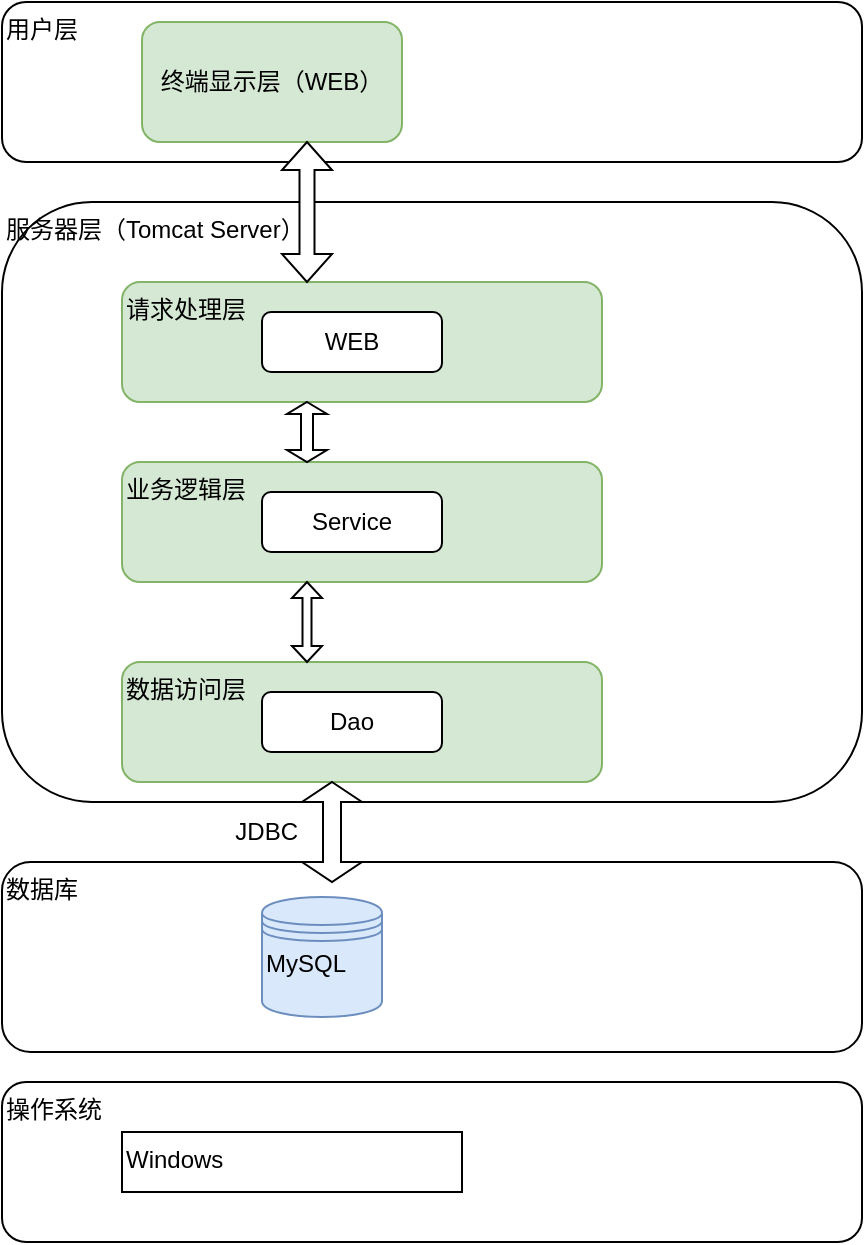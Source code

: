 <mxfile version="14.7.3" type="github">
  <diagram id="prtHgNgQTEPvFCAcTncT" name="Page-1">
    <mxGraphModel dx="1038" dy="547" grid="1" gridSize="10" guides="1" tooltips="1" connect="1" arrows="1" fold="1" page="1" pageScale="1" pageWidth="827" pageHeight="1169" math="0" shadow="0">
      <root>
        <mxCell id="0" />
        <mxCell id="1" parent="0" />
        <mxCell id="Hp5FtpzESSWTsJGM-x1K-1" value="用户层" style="rounded=1;whiteSpace=wrap;labelPosition=center;verticalLabelPosition=middle;align=left;verticalAlign=top;" vertex="1" parent="1">
          <mxGeometry x="170" y="80" width="430" height="80" as="geometry" />
        </mxCell>
        <mxCell id="Hp5FtpzESSWTsJGM-x1K-2" value="终端显示层（WEB）" style="rounded=1;whiteSpace=wrap;html=1;labelPosition=center;verticalLabelPosition=middle;align=center;verticalAlign=middle;fillColor=#d5e8d4;strokeColor=#82b366;" vertex="1" parent="1">
          <mxGeometry x="240" y="90" width="130" height="60" as="geometry" />
        </mxCell>
        <mxCell id="Hp5FtpzESSWTsJGM-x1K-3" value="服务器层（Tomcat Server）" style="rounded=1;whiteSpace=wrap;labelPosition=center;verticalLabelPosition=middle;align=left;verticalAlign=top;" vertex="1" parent="1">
          <mxGeometry x="170" y="180" width="430" height="300" as="geometry" />
        </mxCell>
        <mxCell id="Hp5FtpzESSWTsJGM-x1K-7" value="业务逻辑层" style="rounded=1;whiteSpace=wrap;html=1;align=left;verticalAlign=top;labelPosition=center;verticalLabelPosition=middle;fillColor=#d5e8d4;strokeColor=#82b366;" vertex="1" parent="1">
          <mxGeometry x="230" y="310" width="240" height="60" as="geometry" />
        </mxCell>
        <mxCell id="Hp5FtpzESSWTsJGM-x1K-8" value="数据访问层" style="rounded=1;whiteSpace=wrap;html=1;align=left;verticalAlign=top;labelPosition=center;verticalLabelPosition=middle;fillColor=#d5e8d4;strokeColor=#82b366;" vertex="1" parent="1">
          <mxGeometry x="230" y="410" width="240" height="60" as="geometry" />
        </mxCell>
        <mxCell id="Hp5FtpzESSWTsJGM-x1K-10" value="请求处理层" style="rounded=1;whiteSpace=wrap;html=1;align=left;verticalAlign=top;labelPosition=center;verticalLabelPosition=middle;fillColor=#d5e8d4;strokeColor=#82b366;" vertex="1" parent="1">
          <mxGeometry x="230" y="220" width="240" height="60" as="geometry" />
        </mxCell>
        <mxCell id="Hp5FtpzESSWTsJGM-x1K-11" value="WEB" style="rounded=1;whiteSpace=wrap;html=1;labelPosition=center;verticalLabelPosition=middle;align=center;verticalAlign=middle;" vertex="1" parent="1">
          <mxGeometry x="300" y="235" width="90" height="30" as="geometry" />
        </mxCell>
        <mxCell id="Hp5FtpzESSWTsJGM-x1K-13" value="Service" style="rounded=1;whiteSpace=wrap;html=1;labelPosition=center;verticalLabelPosition=middle;align=center;verticalAlign=middle;" vertex="1" parent="1">
          <mxGeometry x="300" y="325" width="90" height="30" as="geometry" />
        </mxCell>
        <mxCell id="Hp5FtpzESSWTsJGM-x1K-14" value="Dao" style="rounded=1;whiteSpace=wrap;html=1;labelPosition=center;verticalLabelPosition=middle;align=center;verticalAlign=middle;" vertex="1" parent="1">
          <mxGeometry x="300" y="425" width="90" height="30" as="geometry" />
        </mxCell>
        <mxCell id="Hp5FtpzESSWTsJGM-x1K-16" value="数据库" style="rounded=1;whiteSpace=wrap;labelPosition=center;verticalLabelPosition=middle;align=left;verticalAlign=top;" vertex="1" parent="1">
          <mxGeometry x="170" y="510" width="430" height="95" as="geometry" />
        </mxCell>
        <mxCell id="Hp5FtpzESSWTsJGM-x1K-17" value="MySQL" style="shape=datastore;whiteSpace=wrap;html=1;align=left;verticalAlign=top;fillColor=#dae8fc;strokeColor=#6c8ebf;" vertex="1" parent="1">
          <mxGeometry x="300" y="527.5" width="60" height="60" as="geometry" />
        </mxCell>
        <mxCell id="Hp5FtpzESSWTsJGM-x1K-18" value="操作系统" style="rounded=1;whiteSpace=wrap;labelPosition=center;verticalLabelPosition=middle;align=left;verticalAlign=top;" vertex="1" parent="1">
          <mxGeometry x="170" y="620" width="430" height="80" as="geometry" />
        </mxCell>
        <mxCell id="Hp5FtpzESSWTsJGM-x1K-19" value="Windows" style="rounded=0;whiteSpace=wrap;html=1;align=left;verticalAlign=top;" vertex="1" parent="1">
          <mxGeometry x="230" y="645" width="170" height="30" as="geometry" />
        </mxCell>
        <mxCell id="Hp5FtpzESSWTsJGM-x1K-20" value="" style="shape=doubleArrow;direction=south;whiteSpace=wrap;html=1;align=left;verticalAlign=top;" vertex="1" parent="1">
          <mxGeometry x="310" y="150" width="25" height="70" as="geometry" />
        </mxCell>
        <mxCell id="Hp5FtpzESSWTsJGM-x1K-22" value="" style="shape=doubleArrow;direction=south;whiteSpace=wrap;html=1;align=left;verticalAlign=top;" vertex="1" parent="1">
          <mxGeometry x="312.5" y="280" width="20" height="30" as="geometry" />
        </mxCell>
        <mxCell id="Hp5FtpzESSWTsJGM-x1K-24" value="" style="shape=doubleArrow;direction=south;whiteSpace=wrap;html=1;align=left;verticalAlign=top;" vertex="1" parent="1">
          <mxGeometry x="315" y="370" width="15" height="40" as="geometry" />
        </mxCell>
        <mxCell id="Hp5FtpzESSWTsJGM-x1K-25" value="&lt;div style=&quot;text-align: justify&quot;&gt;&lt;span&gt;JDBC&lt;/span&gt;&lt;/div&gt;" style="shape=doubleArrow;direction=south;whiteSpace=wrap;html=1;align=right;verticalAlign=middle;labelPosition=left;verticalLabelPosition=middle;" vertex="1" parent="1">
          <mxGeometry x="320" y="470" width="30" height="50" as="geometry" />
        </mxCell>
      </root>
    </mxGraphModel>
  </diagram>
</mxfile>
